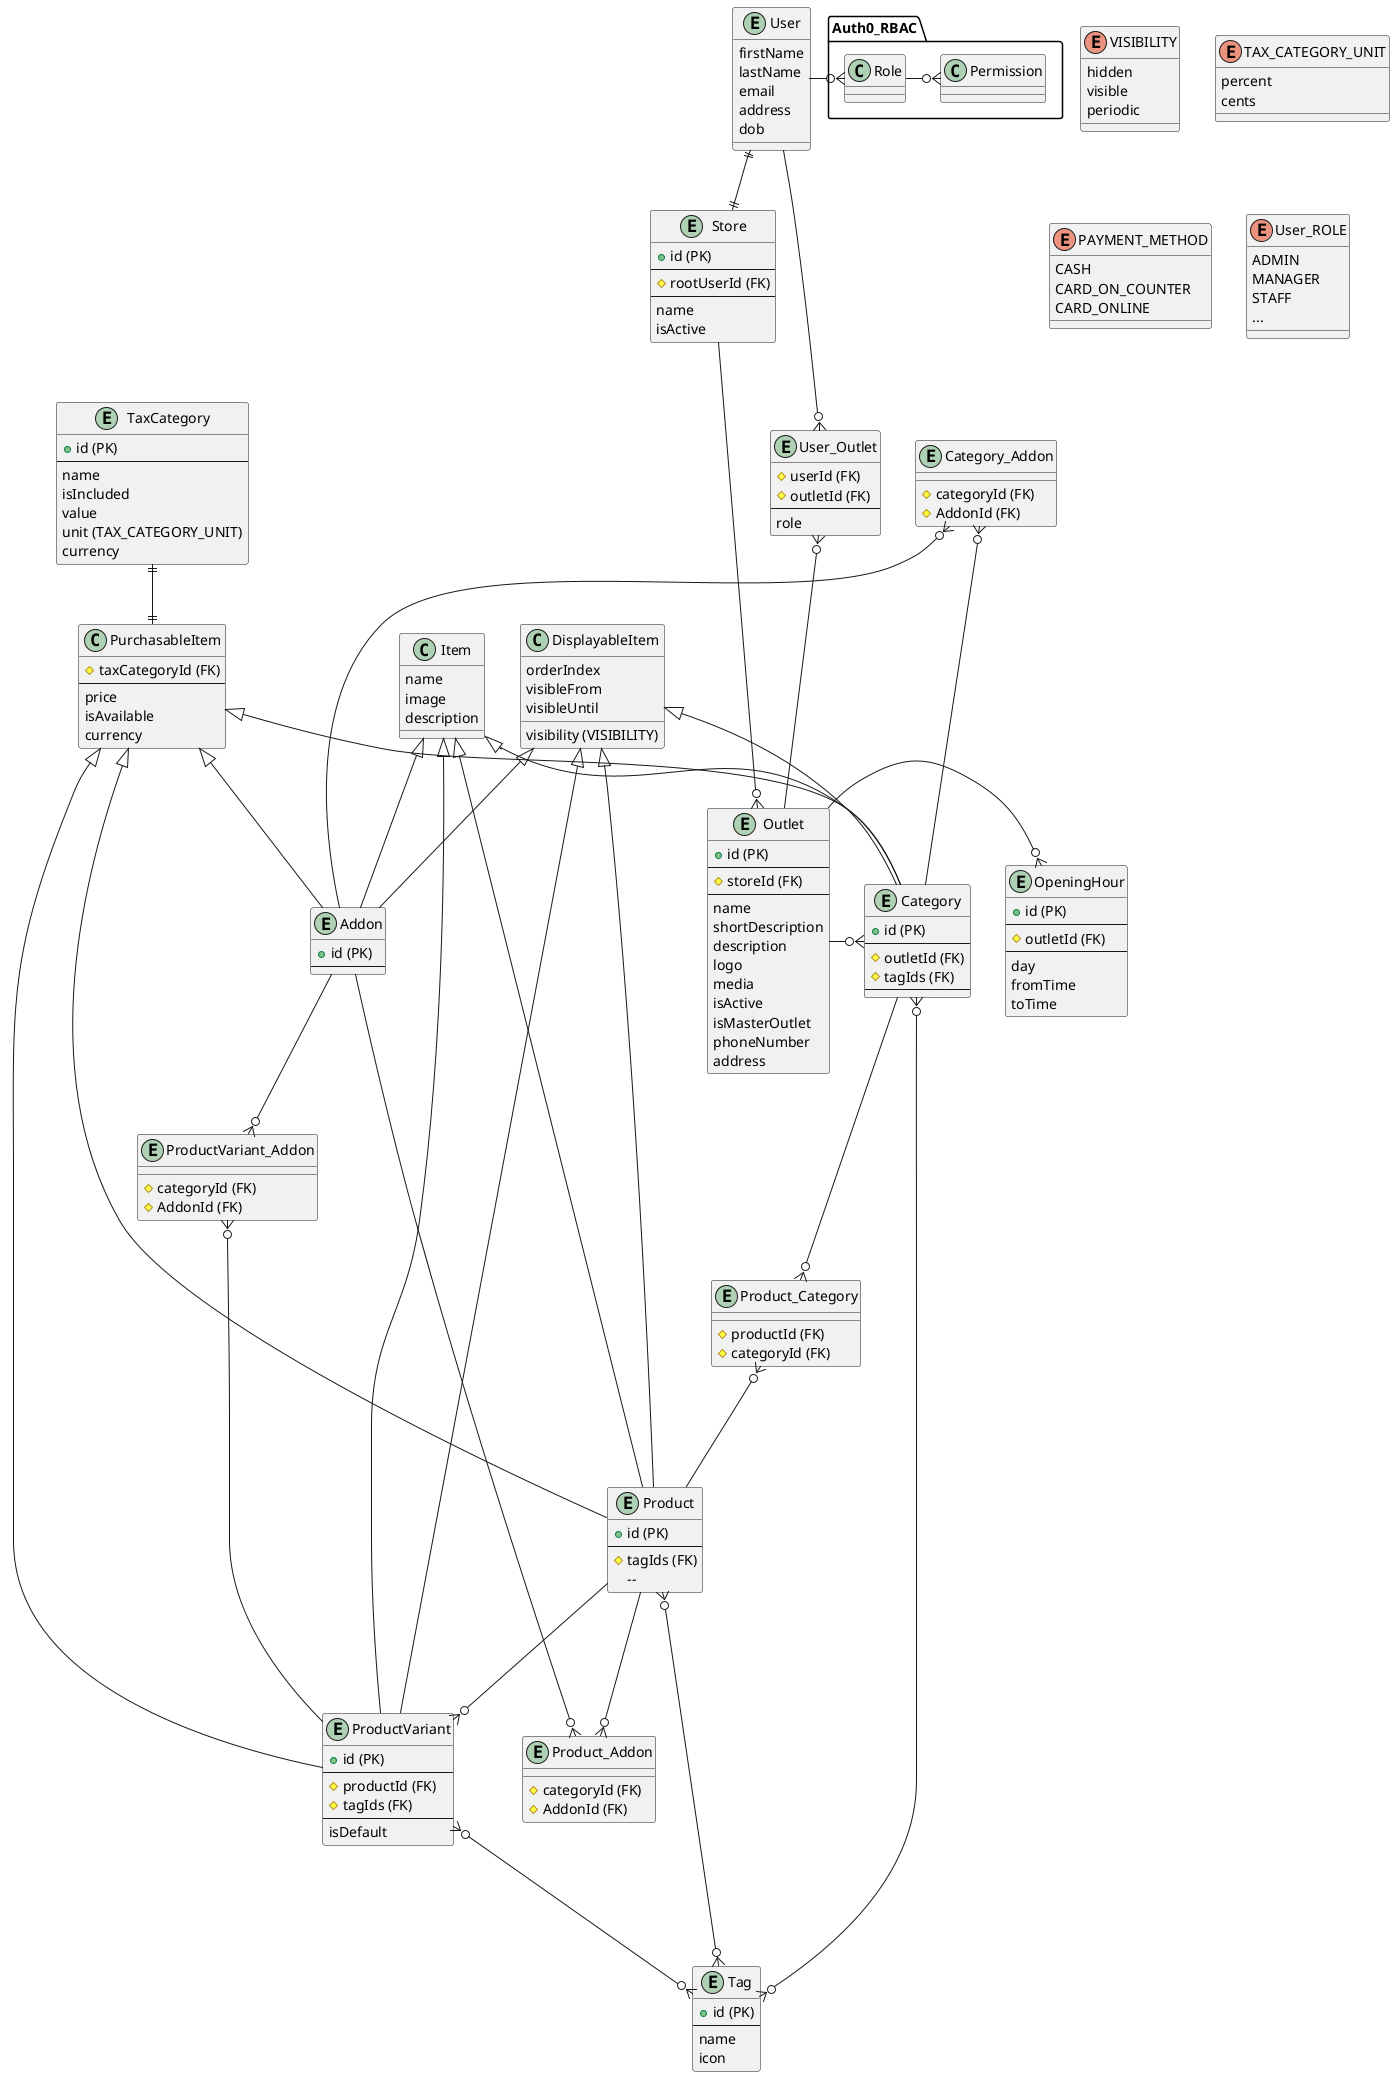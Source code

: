 @startuml

entity Store {
  + id (PK)
  --
  # rootUserId (FK)
  --
  name
  isActive  
}

entity Outlet  {
  + id (PK)
  --
  # storeId (FK)
  --
  name
  shortDescription
  description
  logo
  media
  isActive
  isMasterOutlet
  phoneNumber
  address
}


' Categories and items
class Item {
  name
  image
  description
}

class DisplayableItem {
  orderIndex
  visibility (VISIBILITY)
  visibleFrom
  visibleUntil  
}

class PurchasableItem {
  # taxCategoryId (FK)
  --
  price
  isAvailable
  currency
}

entity Category extends Item, DisplayableItem, PurchasableItem {
  + id (PK)
  --
  # outletId (FK)  
  # tagIds (FK)
  --
}

entity Product extends Item, DisplayableItem, PurchasableItem {
  + id (PK)
  --
  # tagIds (FK)
  -- 
}

entity ProductVariant extends Item, DisplayableItem, PurchasableItem {
  + id (PK)
  --
  # productId (FK)
  # tagIds (FK)
  --
  isDefault
}

entity Addon extends Item, DisplayableItem, PurchasableItem {
  + id (PK)
  --
}

entity Product_Category {
  # productId (FK)
  # categoryId (FK)
}

entity Product_Addon {
  # categoryId (FK)
  # AddonId (FK)
}

entity ProductVariant_Addon {
  # categoryId (FK)
  # AddonId (FK)
}

entity Category_Addon {
  # categoryId (FK)
  # AddonId (FK)
}

entity Tag {
  + id (PK)
  --
  name
  icon
}

' Tax and legal
entity TaxCategory {
  + id (PK)
  --
  name
  isIncluded
  value
  unit (TAX_CATEGORY_UNIT)
  currency  
}


' User & Permissions

package Auth0_RBAC {
  class Role {
  }

  class Permission {}
}

entity User {
  firstName
  lastName
  email
  address
  dob
}

entity User_Outlet {
  # userId (FK)
  # outletId (FK)
  --
  role
}

' Other 
entity OpeningHour {
  + id (PK)
  --
  # outletId (FK)
  --
  day
  fromTime
  toTime
}

' Relations
Store --o{ Outlet
User ||--|| Store
User ---o{ User_Outlet
User_Outlet }o--- Outlet
Outlet -right-o{ Category
Outlet-right-o{ OpeningHour
Category ---o{ Product_Category
Product_Category }o--- Product
Product ---o{ ProductVariant
User -left-o{ Role
Role -right-o{ Permission
Category -left-o{ Category_Addon
Category_Addon }o--- Addon
Product ---o{ Product_Addon
Product_Addon }o-left- Addon
ProductVariant -left-o{ ProductVariant_Addon
ProductVariant_Addon }o-up- Addon
Category }o-right-o{ Tag
Product }o---o{ Tag
ProductVariant }o---o{ Tag
PurchasableItem ||-up-|| TaxCategory

' Enums and Constants
enum VISIBILITY {
  hidden
  visible
  periodic
}

enum TAX_CATEGORY_UNIT {
  percent
  cents
}

enum PAYMENT_METHOD {
  CASH
  CARD_ON_COUNTER
  CARD_ONLINE
}

enum User_ROLE {
  ADMIN
  MANAGER
  STAFF
  ...
}
@enduml